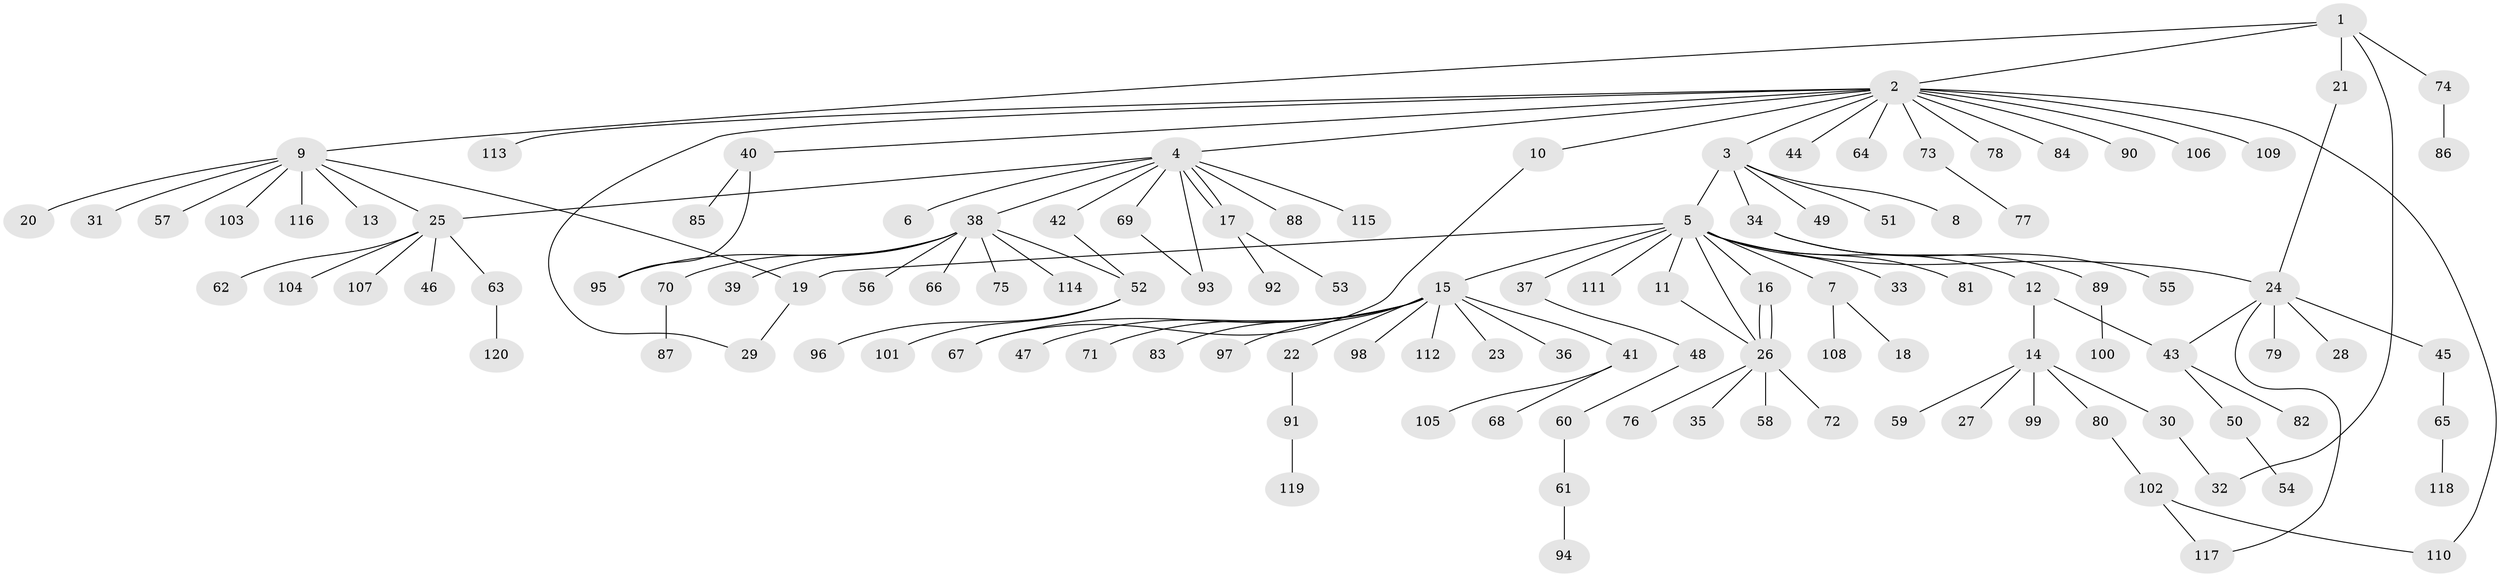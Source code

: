 // coarse degree distribution, {24: 0.016666666666666666, 4: 0.03333333333333333, 16: 0.016666666666666666, 1: 0.6333333333333333, 2: 0.18333333333333332, 5: 0.03333333333333333, 3: 0.05, 8: 0.016666666666666666, 9: 0.016666666666666666}
// Generated by graph-tools (version 1.1) at 2025/18/03/04/25 18:18:00]
// undirected, 120 vertices, 135 edges
graph export_dot {
graph [start="1"]
  node [color=gray90,style=filled];
  1;
  2;
  3;
  4;
  5;
  6;
  7;
  8;
  9;
  10;
  11;
  12;
  13;
  14;
  15;
  16;
  17;
  18;
  19;
  20;
  21;
  22;
  23;
  24;
  25;
  26;
  27;
  28;
  29;
  30;
  31;
  32;
  33;
  34;
  35;
  36;
  37;
  38;
  39;
  40;
  41;
  42;
  43;
  44;
  45;
  46;
  47;
  48;
  49;
  50;
  51;
  52;
  53;
  54;
  55;
  56;
  57;
  58;
  59;
  60;
  61;
  62;
  63;
  64;
  65;
  66;
  67;
  68;
  69;
  70;
  71;
  72;
  73;
  74;
  75;
  76;
  77;
  78;
  79;
  80;
  81;
  82;
  83;
  84;
  85;
  86;
  87;
  88;
  89;
  90;
  91;
  92;
  93;
  94;
  95;
  96;
  97;
  98;
  99;
  100;
  101;
  102;
  103;
  104;
  105;
  106;
  107;
  108;
  109;
  110;
  111;
  112;
  113;
  114;
  115;
  116;
  117;
  118;
  119;
  120;
  1 -- 2;
  1 -- 9;
  1 -- 21;
  1 -- 32;
  1 -- 74;
  2 -- 3;
  2 -- 4;
  2 -- 10;
  2 -- 29;
  2 -- 40;
  2 -- 44;
  2 -- 64;
  2 -- 73;
  2 -- 78;
  2 -- 84;
  2 -- 90;
  2 -- 106;
  2 -- 109;
  2 -- 110;
  2 -- 113;
  3 -- 5;
  3 -- 8;
  3 -- 34;
  3 -- 49;
  3 -- 51;
  4 -- 6;
  4 -- 17;
  4 -- 17;
  4 -- 25;
  4 -- 38;
  4 -- 42;
  4 -- 69;
  4 -- 88;
  4 -- 93;
  4 -- 115;
  5 -- 7;
  5 -- 11;
  5 -- 12;
  5 -- 15;
  5 -- 16;
  5 -- 19;
  5 -- 24;
  5 -- 26;
  5 -- 33;
  5 -- 37;
  5 -- 81;
  5 -- 111;
  7 -- 18;
  7 -- 108;
  9 -- 13;
  9 -- 19;
  9 -- 20;
  9 -- 25;
  9 -- 31;
  9 -- 57;
  9 -- 103;
  9 -- 116;
  10 -- 67;
  11 -- 26;
  12 -- 14;
  12 -- 43;
  14 -- 27;
  14 -- 30;
  14 -- 59;
  14 -- 80;
  14 -- 99;
  15 -- 22;
  15 -- 23;
  15 -- 36;
  15 -- 41;
  15 -- 47;
  15 -- 67;
  15 -- 71;
  15 -- 83;
  15 -- 97;
  15 -- 98;
  15 -- 112;
  16 -- 26;
  16 -- 26;
  17 -- 53;
  17 -- 92;
  19 -- 29;
  21 -- 24;
  22 -- 91;
  24 -- 28;
  24 -- 43;
  24 -- 45;
  24 -- 79;
  24 -- 117;
  25 -- 46;
  25 -- 62;
  25 -- 63;
  25 -- 104;
  25 -- 107;
  26 -- 35;
  26 -- 58;
  26 -- 72;
  26 -- 76;
  30 -- 32;
  34 -- 55;
  34 -- 89;
  37 -- 48;
  38 -- 39;
  38 -- 52;
  38 -- 56;
  38 -- 66;
  38 -- 70;
  38 -- 75;
  38 -- 95;
  38 -- 114;
  40 -- 85;
  40 -- 95;
  41 -- 68;
  41 -- 105;
  42 -- 52;
  43 -- 50;
  43 -- 82;
  45 -- 65;
  48 -- 60;
  50 -- 54;
  52 -- 96;
  52 -- 101;
  60 -- 61;
  61 -- 94;
  63 -- 120;
  65 -- 118;
  69 -- 93;
  70 -- 87;
  73 -- 77;
  74 -- 86;
  80 -- 102;
  89 -- 100;
  91 -- 119;
  102 -- 110;
  102 -- 117;
}
